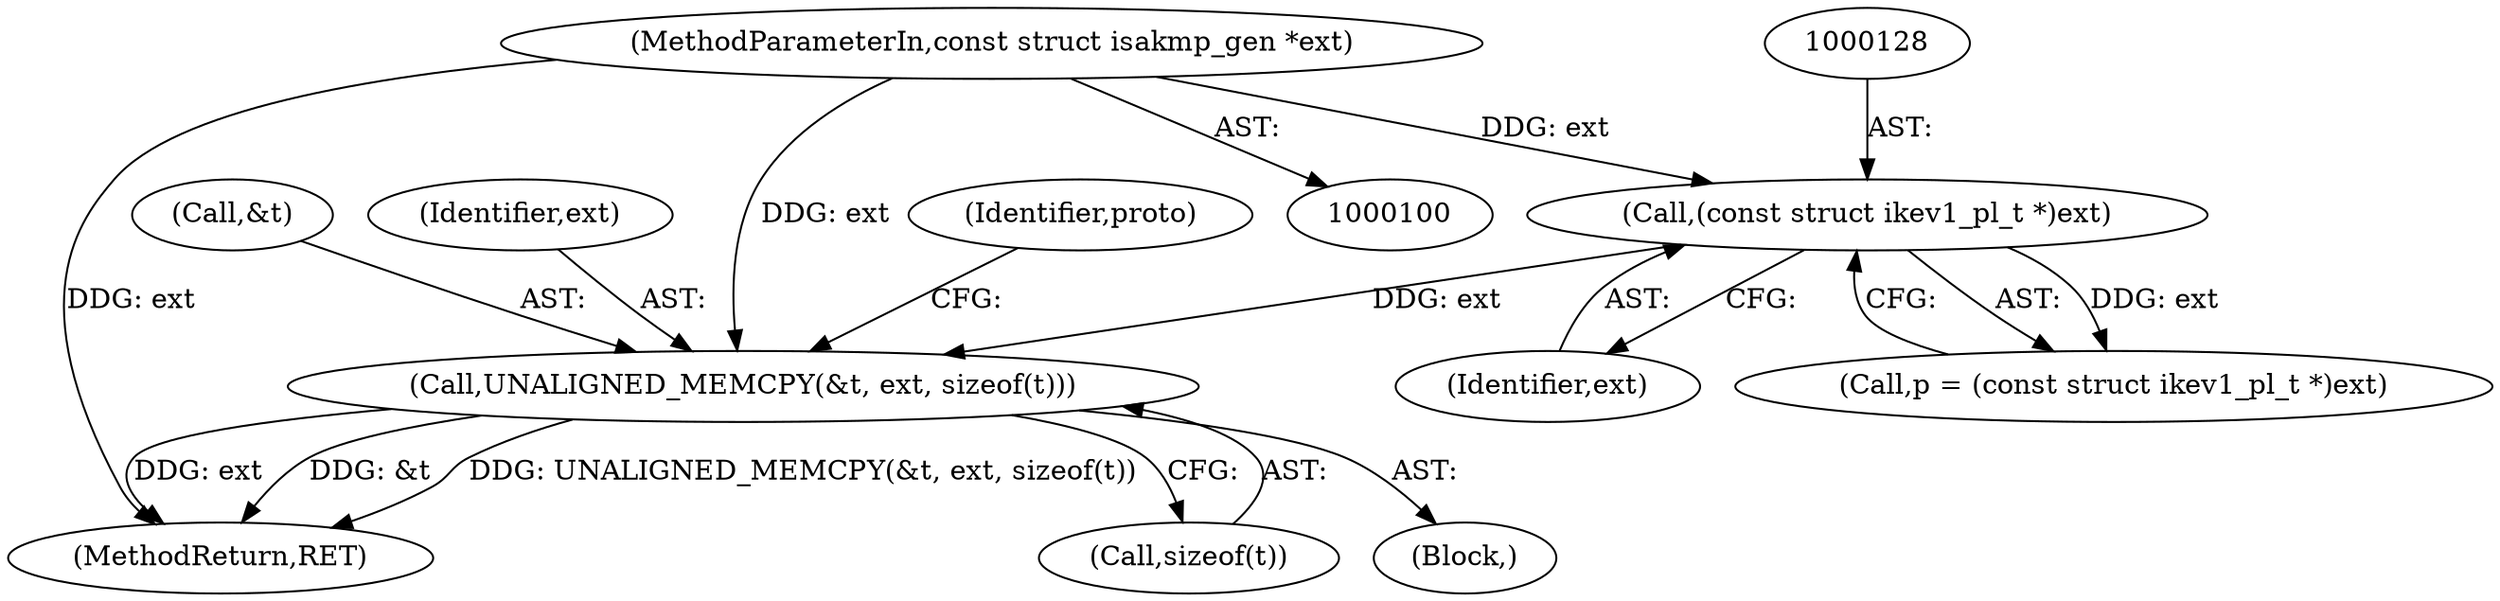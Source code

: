 digraph "0_tcpdump_e0a5a02b0fc1900a69d6c37ed0aab36fb8494e6d_2@pointer" {
"1000133" [label="(Call,UNALIGNED_MEMCPY(&t, ext, sizeof(t)))"];
"1000127" [label="(Call,(const struct ikev1_pl_t *)ext)"];
"1000103" [label="(MethodParameterIn,const struct isakmp_gen *ext)"];
"1000137" [label="(Call,sizeof(t))"];
"1000335" [label="(MethodReturn,RET)"];
"1000110" [label="(Block,)"];
"1000103" [label="(MethodParameterIn,const struct isakmp_gen *ext)"];
"1000136" [label="(Identifier,ext)"];
"1000133" [label="(Call,UNALIGNED_MEMCPY(&t, ext, sizeof(t)))"];
"1000140" [label="(Identifier,proto)"];
"1000125" [label="(Call,p = (const struct ikev1_pl_t *)ext)"];
"1000129" [label="(Identifier,ext)"];
"1000134" [label="(Call,&t)"];
"1000127" [label="(Call,(const struct ikev1_pl_t *)ext)"];
"1000133" -> "1000110"  [label="AST: "];
"1000133" -> "1000137"  [label="CFG: "];
"1000134" -> "1000133"  [label="AST: "];
"1000136" -> "1000133"  [label="AST: "];
"1000137" -> "1000133"  [label="AST: "];
"1000140" -> "1000133"  [label="CFG: "];
"1000133" -> "1000335"  [label="DDG: &t"];
"1000133" -> "1000335"  [label="DDG: UNALIGNED_MEMCPY(&t, ext, sizeof(t))"];
"1000133" -> "1000335"  [label="DDG: ext"];
"1000127" -> "1000133"  [label="DDG: ext"];
"1000103" -> "1000133"  [label="DDG: ext"];
"1000127" -> "1000125"  [label="AST: "];
"1000127" -> "1000129"  [label="CFG: "];
"1000128" -> "1000127"  [label="AST: "];
"1000129" -> "1000127"  [label="AST: "];
"1000125" -> "1000127"  [label="CFG: "];
"1000127" -> "1000125"  [label="DDG: ext"];
"1000103" -> "1000127"  [label="DDG: ext"];
"1000103" -> "1000100"  [label="AST: "];
"1000103" -> "1000335"  [label="DDG: ext"];
}
